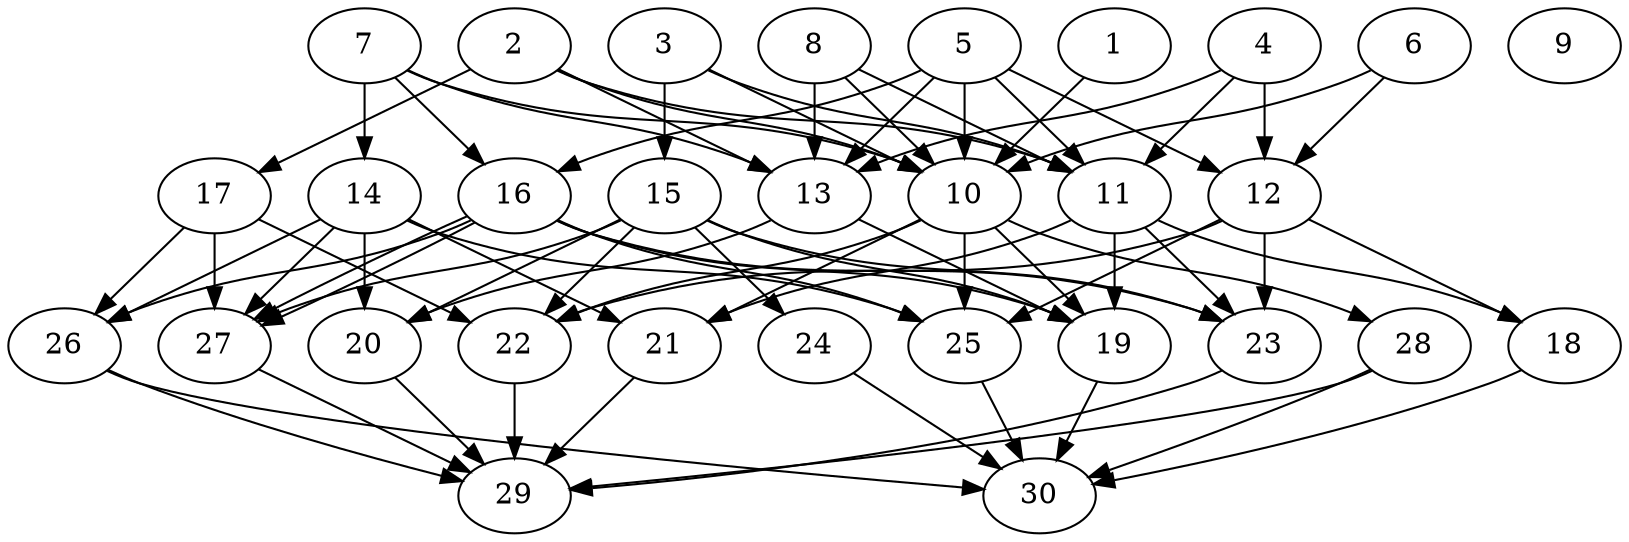 // DAG automatically generated by daggen at Thu Oct  3 14:04:18 2019
// ./daggen --dot -n 30 --ccr 0.4 --fat 0.7 --regular 0.5 --density 0.7 --mindata 5242880 --maxdata 52428800 
digraph G {
  1 [size="62696960", alpha="0.17", expect_size="25078784"] 
  1 -> 10 [size ="25078784"]
  2 [size="58081280", alpha="0.13", expect_size="23232512"] 
  2 -> 10 [size ="23232512"]
  2 -> 11 [size ="23232512"]
  2 -> 13 [size ="23232512"]
  2 -> 17 [size ="23232512"]
  3 [size="90572800", alpha="0.09", expect_size="36229120"] 
  3 -> 10 [size ="36229120"]
  3 -> 11 [size ="36229120"]
  3 -> 15 [size ="36229120"]
  4 [size="115171840", alpha="0.20", expect_size="46068736"] 
  4 -> 11 [size ="46068736"]
  4 -> 12 [size ="46068736"]
  4 -> 13 [size ="46068736"]
  5 [size="19783680", alpha="0.08", expect_size="7913472"] 
  5 -> 10 [size ="7913472"]
  5 -> 11 [size ="7913472"]
  5 -> 12 [size ="7913472"]
  5 -> 13 [size ="7913472"]
  5 -> 16 [size ="7913472"]
  6 [size="45872640", alpha="0.17", expect_size="18349056"] 
  6 -> 10 [size ="18349056"]
  6 -> 12 [size ="18349056"]
  7 [size="78231040", alpha="0.04", expect_size="31292416"] 
  7 -> 10 [size ="31292416"]
  7 -> 13 [size ="31292416"]
  7 -> 14 [size ="31292416"]
  7 -> 16 [size ="31292416"]
  8 [size="116800000", alpha="0.04", expect_size="46720000"] 
  8 -> 10 [size ="46720000"]
  8 -> 11 [size ="46720000"]
  8 -> 13 [size ="46720000"]
  9 [size="109004800", alpha="0.17", expect_size="43601920"] 
  10 [size="42224640", alpha="0.11", expect_size="16889856"] 
  10 -> 19 [size ="16889856"]
  10 -> 21 [size ="16889856"]
  10 -> 22 [size ="16889856"]
  10 -> 25 [size ="16889856"]
  10 -> 28 [size ="16889856"]
  11 [size="111267840", alpha="0.05", expect_size="44507136"] 
  11 -> 18 [size ="44507136"]
  11 -> 19 [size ="44507136"]
  11 -> 21 [size ="44507136"]
  11 -> 23 [size ="44507136"]
  12 [size="92810240", alpha="0.02", expect_size="37124096"] 
  12 -> 18 [size ="37124096"]
  12 -> 22 [size ="37124096"]
  12 -> 23 [size ="37124096"]
  12 -> 25 [size ="37124096"]
  13 [size="51952640", alpha="0.04", expect_size="20781056"] 
  13 -> 19 [size ="20781056"]
  13 -> 20 [size ="20781056"]
  14 [size="103708160", alpha="0.18", expect_size="41483264"] 
  14 -> 20 [size ="41483264"]
  14 -> 21 [size ="41483264"]
  14 -> 25 [size ="41483264"]
  14 -> 26 [size ="41483264"]
  14 -> 27 [size ="41483264"]
  15 [size="103687680", alpha="0.20", expect_size="41475072"] 
  15 -> 19 [size ="41475072"]
  15 -> 20 [size ="41475072"]
  15 -> 22 [size ="41475072"]
  15 -> 23 [size ="41475072"]
  15 -> 24 [size ="41475072"]
  15 -> 27 [size ="41475072"]
  16 [size="34606080", alpha="0.18", expect_size="13842432"] 
  16 -> 19 [size ="13842432"]
  16 -> 23 [size ="13842432"]
  16 -> 25 [size ="13842432"]
  16 -> 26 [size ="13842432"]
  16 -> 27 [size ="13842432"]
  16 -> 27 [size ="13842432"]
  17 [size="19765760", alpha="0.00", expect_size="7906304"] 
  17 -> 22 [size ="7906304"]
  17 -> 26 [size ="7906304"]
  17 -> 27 [size ="7906304"]
  18 [size="41643520", alpha="0.08", expect_size="16657408"] 
  18 -> 30 [size ="16657408"]
  19 [size="65879040", alpha="0.09", expect_size="26351616"] 
  19 -> 30 [size ="26351616"]
  20 [size="47400960", alpha="0.18", expect_size="18960384"] 
  20 -> 29 [size ="18960384"]
  21 [size="110965760", alpha="0.15", expect_size="44386304"] 
  21 -> 29 [size ="44386304"]
  22 [size="23664640", alpha="0.20", expect_size="9465856"] 
  22 -> 29 [size ="9465856"]
  23 [size="35617280", alpha="0.17", expect_size="14246912"] 
  23 -> 29 [size ="14246912"]
  24 [size="61624320", alpha="0.12", expect_size="24649728"] 
  24 -> 30 [size ="24649728"]
  25 [size="50864640", alpha="0.08", expect_size="20345856"] 
  25 -> 30 [size ="20345856"]
  26 [size="50552320", alpha="0.10", expect_size="20220928"] 
  26 -> 29 [size ="20220928"]
  26 -> 30 [size ="20220928"]
  27 [size="36523520", alpha="0.03", expect_size="14609408"] 
  27 -> 29 [size ="14609408"]
  28 [size="38561280", alpha="0.13", expect_size="15424512"] 
  28 -> 29 [size ="15424512"]
  28 -> 30 [size ="15424512"]
  29 [size="83025920", alpha="0.20", expect_size="33210368"] 
  30 [size="21025280", alpha="0.11", expect_size="8410112"] 
}
